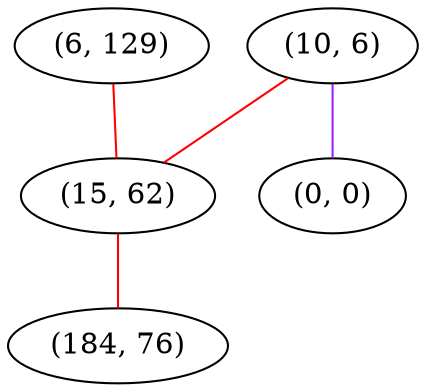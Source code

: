 graph "" {
"(6, 129)";
"(10, 6)";
"(15, 62)";
"(0, 0)";
"(184, 76)";
"(6, 129)" -- "(15, 62)"  [color=red, key=0, weight=1];
"(10, 6)" -- "(15, 62)"  [color=red, key=0, weight=1];
"(10, 6)" -- "(0, 0)"  [color=purple, key=0, weight=4];
"(15, 62)" -- "(184, 76)"  [color=red, key=0, weight=1];
}

